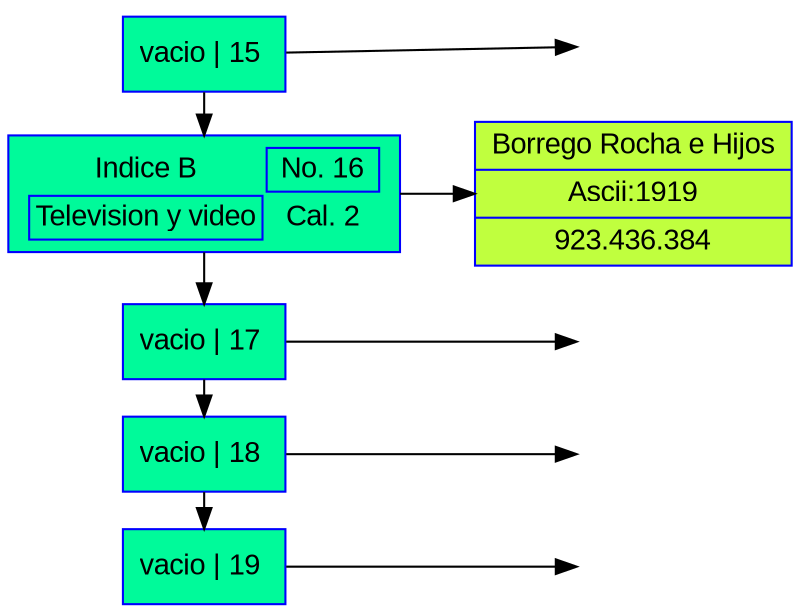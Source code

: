 digraph G{ 
rankdir= "LR" 
node[fontname="Arial" style="filled" shape="box" color="blue" fillcolor="mediumspringgreen"]; 
node15[label="vacio | 15 "]; 
 node15v[label=" ", color="white" fillcolor="white"] 
node15->node15v; 
node16[style="filled" color="blue" fillcolor="mediumspringgreen" label=< 
<TABLE BORDER="0" ALIGN="LEFT"> 
<TR> 
<TD >Indice B</TD> 
<TD BORDER="1"> No. 16 </TD> 
</TR> 
<TR> 
<TD BORDER="1">Television y video</TD> 
<TD> Cal. 2 </TD> 
</TR> 
</TABLE> 
>, ]; 
node0xc0002b66e0[shape="record" label="Borrego Rocha e Hijos| Ascii:1919| 923.436.384 " fillcolor="olivedrab1"]; 
 node16->node0xc0002b66e0; 
node17[label="vacio | 17 "]; 
 node17v[label=" ", color="white" fillcolor="white"] 
node17->node17v; 
node18[label="vacio | 18 "]; 
 node18v[label=" ", color="white" fillcolor="white"] 
node18->node18v; 
node19[label="vacio | 19 "]; 
 node19v[label=" ", color="white" fillcolor="white"] 
node19->node19v; 
{rank="same" ;node15 
;node16
;node17
;node18
;node19
 }
node15 -> node16 
node16 -> node17 
node17 -> node18 
node18 -> node19 
} 
